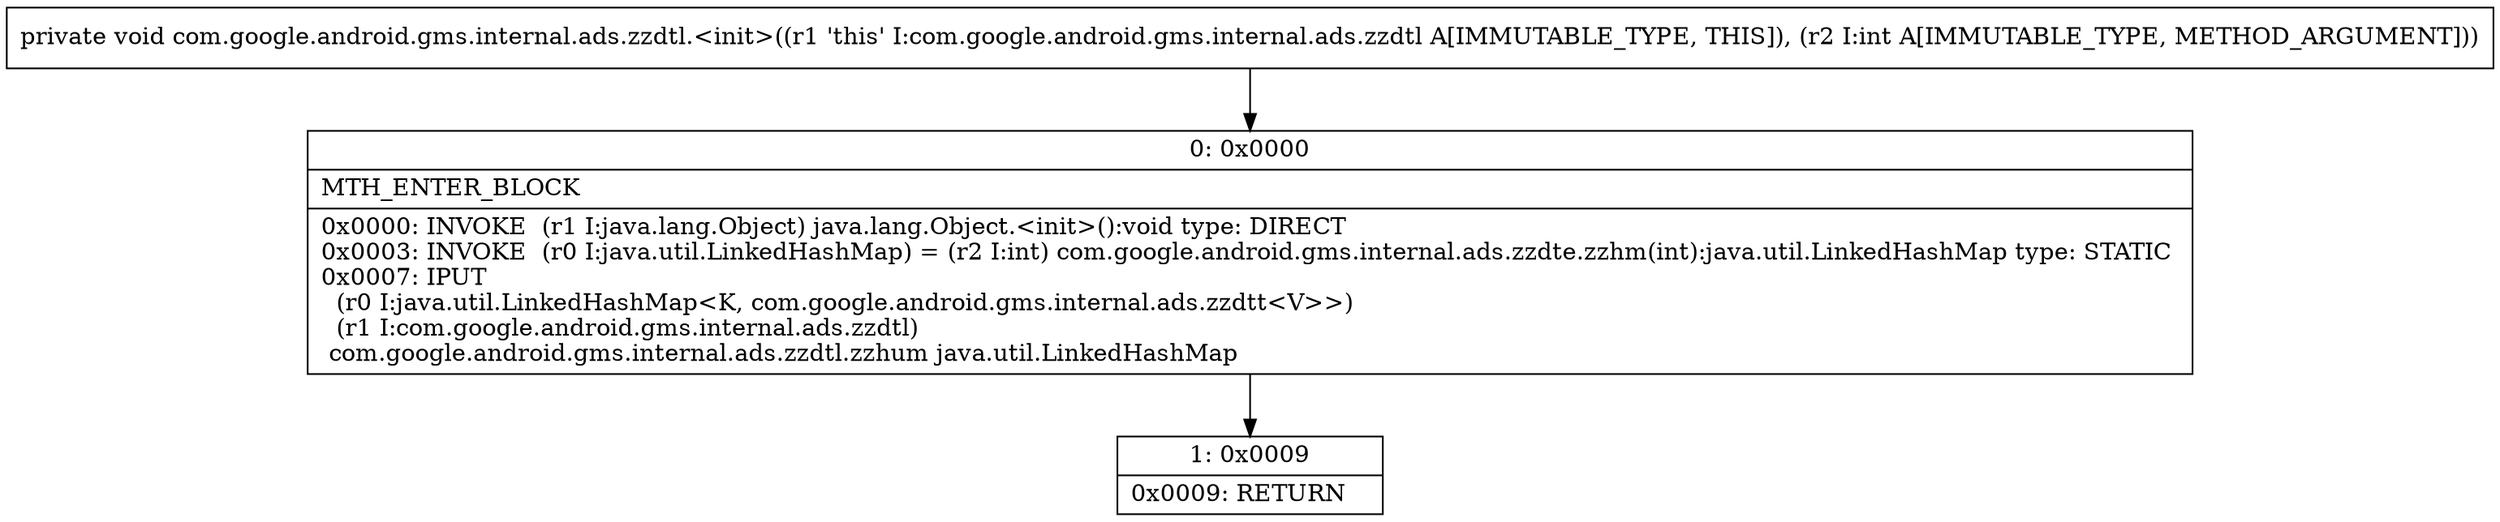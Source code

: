 digraph "CFG forcom.google.android.gms.internal.ads.zzdtl.\<init\>(I)V" {
Node_0 [shape=record,label="{0\:\ 0x0000|MTH_ENTER_BLOCK\l|0x0000: INVOKE  (r1 I:java.lang.Object) java.lang.Object.\<init\>():void type: DIRECT \l0x0003: INVOKE  (r0 I:java.util.LinkedHashMap) = (r2 I:int) com.google.android.gms.internal.ads.zzdte.zzhm(int):java.util.LinkedHashMap type: STATIC \l0x0007: IPUT  \l  (r0 I:java.util.LinkedHashMap\<K, com.google.android.gms.internal.ads.zzdtt\<V\>\>)\l  (r1 I:com.google.android.gms.internal.ads.zzdtl)\l com.google.android.gms.internal.ads.zzdtl.zzhum java.util.LinkedHashMap \l}"];
Node_1 [shape=record,label="{1\:\ 0x0009|0x0009: RETURN   \l}"];
MethodNode[shape=record,label="{private void com.google.android.gms.internal.ads.zzdtl.\<init\>((r1 'this' I:com.google.android.gms.internal.ads.zzdtl A[IMMUTABLE_TYPE, THIS]), (r2 I:int A[IMMUTABLE_TYPE, METHOD_ARGUMENT])) }"];
MethodNode -> Node_0;
Node_0 -> Node_1;
}

